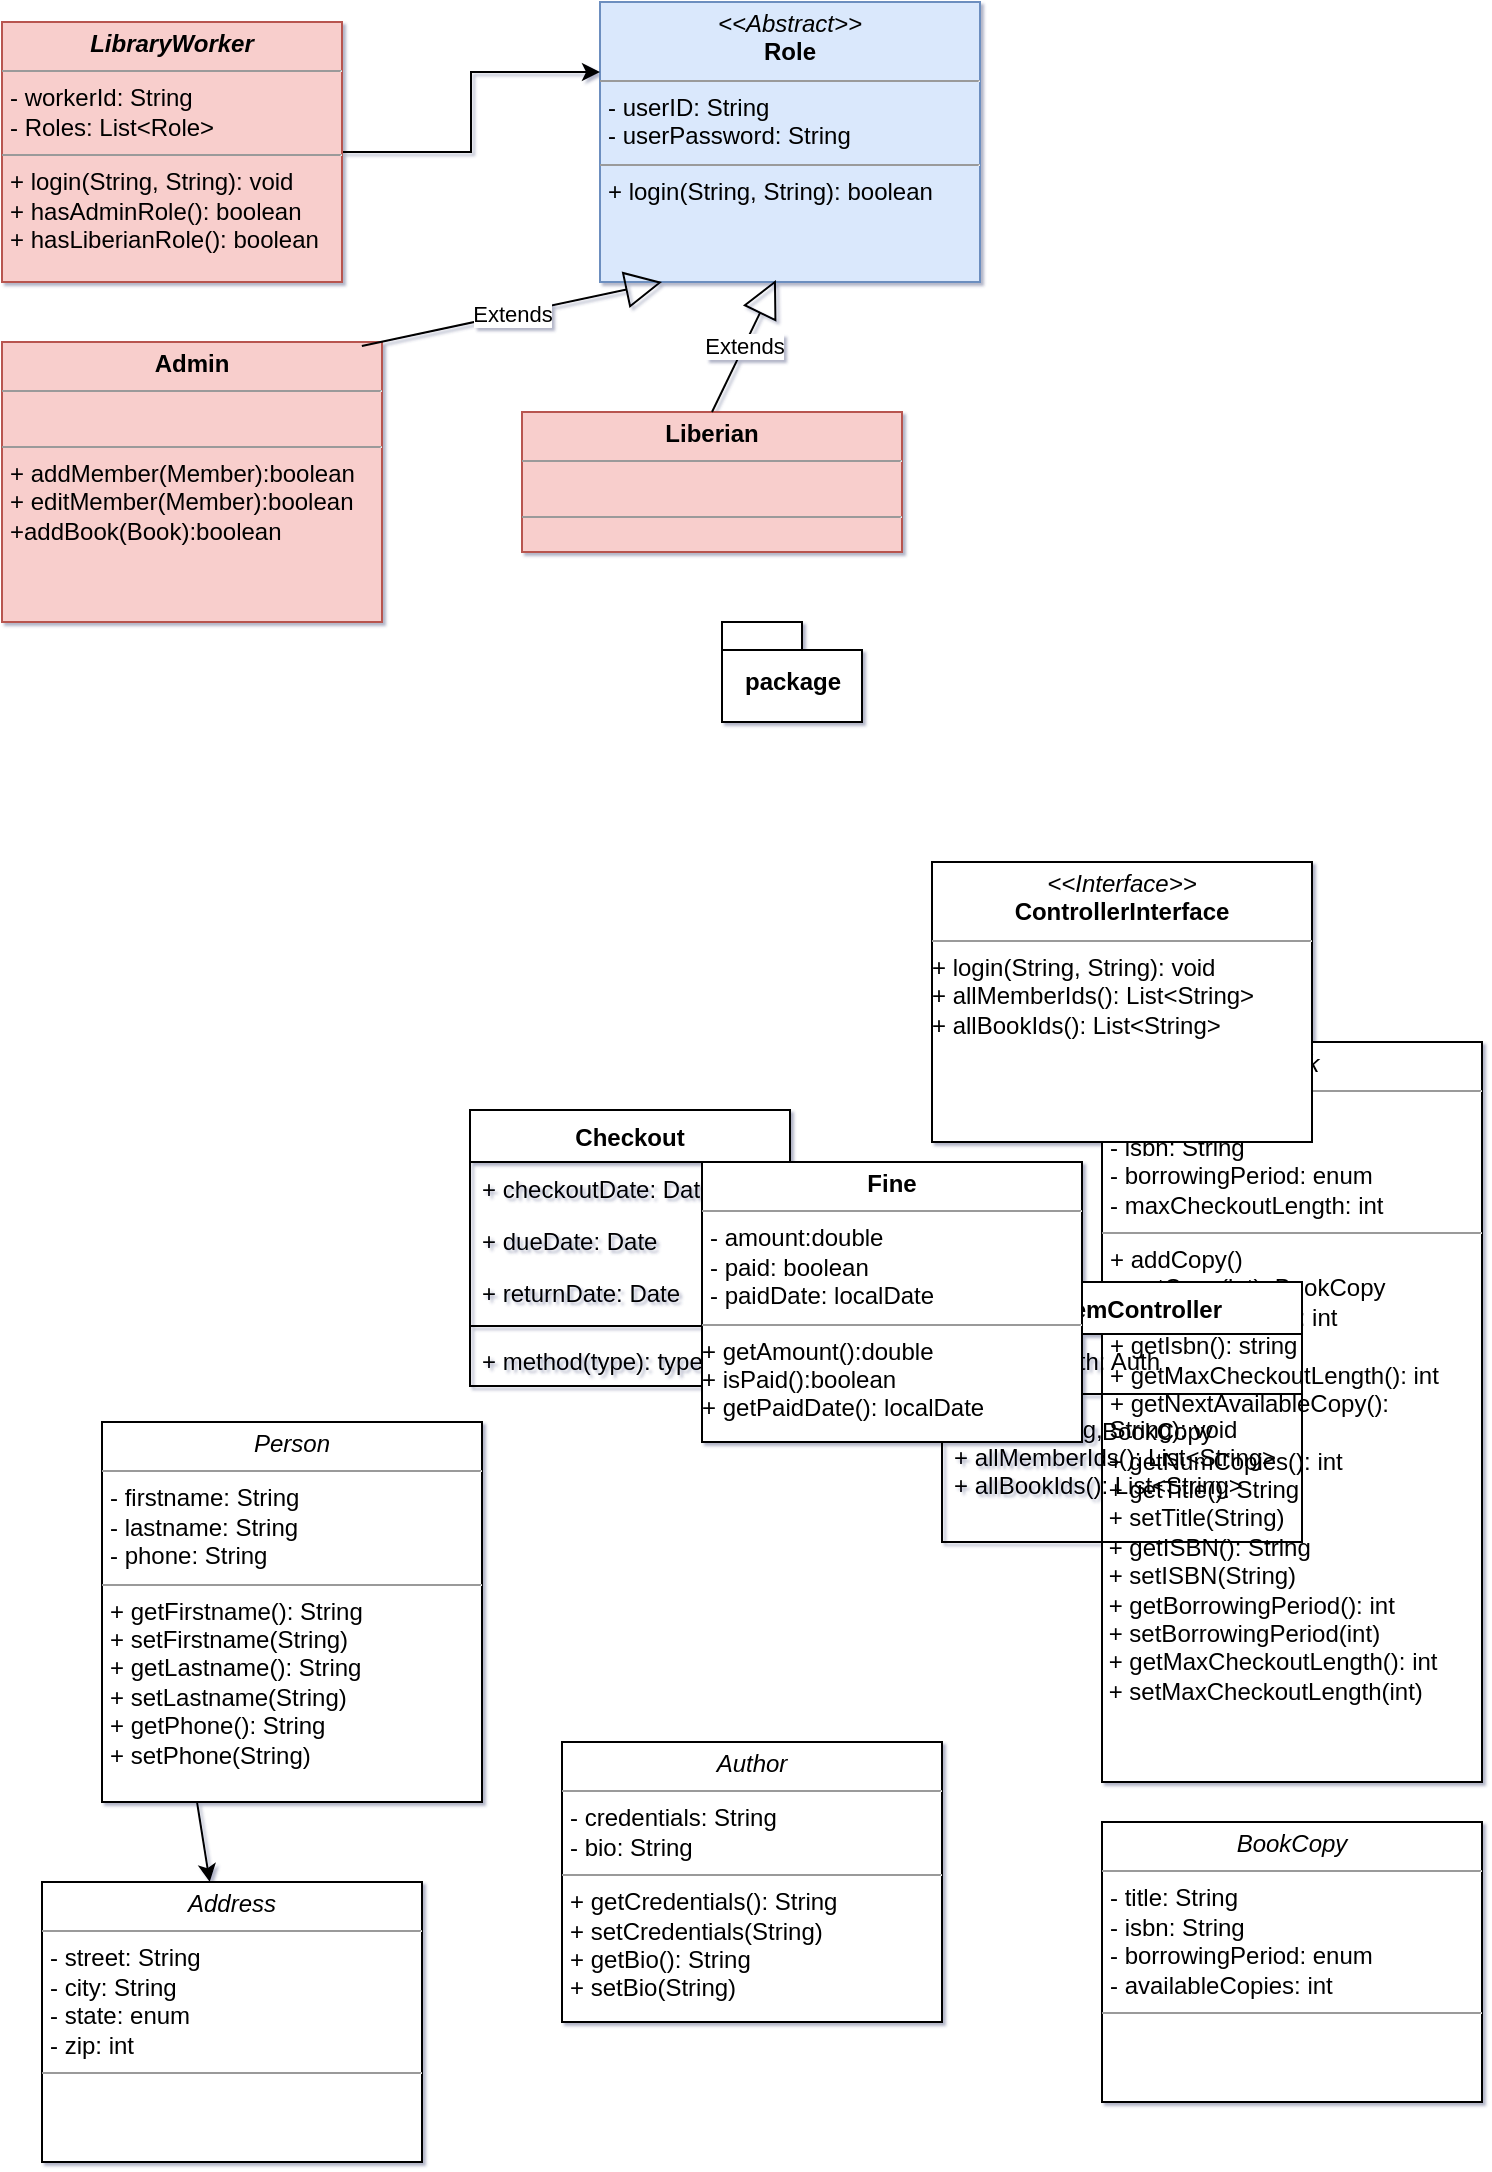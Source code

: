<mxfile version="12.8.0" type="github">
  <diagram id="C5RBs43oDa-KdzZeNtuy" name="Page-1">
    <mxGraphModel dx="981" dy="548" grid="1" gridSize="10" guides="1" tooltips="1" connect="1" arrows="1" fold="1" page="1" pageScale="1" pageWidth="827" pageHeight="1169" math="0" shadow="1">
      <root>
        <mxCell id="WIyWlLk6GJQsqaUBKTNV-0" />
        <mxCell id="WIyWlLk6GJQsqaUBKTNV-1" parent="WIyWlLk6GJQsqaUBKTNV-0" />
        <mxCell id="Q8Ta3W_mLMSd2tnhAirj-0" value="&lt;p style=&quot;margin: 0px ; margin-top: 4px ; text-align: center&quot;&gt;&lt;i&gt;&amp;lt;&amp;lt;Abstract&amp;gt;&amp;gt;&lt;/i&gt;&lt;br&gt;&lt;b&gt;Role&lt;/b&gt;&lt;/p&gt;&lt;hr size=&quot;1&quot;&gt;&lt;p style=&quot;margin: 0px ; margin-left: 4px&quot;&gt;- userID: String&lt;br&gt;- userPassword: String&lt;/p&gt;&lt;hr size=&quot;1&quot;&gt;&lt;p style=&quot;margin: 0px ; margin-left: 4px&quot;&gt;+ login(String, String): boolean&lt;br&gt;&lt;/p&gt;" style="verticalAlign=top;align=left;overflow=fill;fontSize=12;fontFamily=Helvetica;html=1;rounded=0;shadow=0;comic=0;labelBackgroundColor=none;strokeWidth=1;fillColor=#dae8fc;strokeColor=#6c8ebf;" parent="WIyWlLk6GJQsqaUBKTNV-1" vertex="1">
          <mxGeometry x="319" y="10" width="190" height="140" as="geometry" />
        </mxCell>
        <mxCell id="Q8Ta3W_mLMSd2tnhAirj-1" value="&lt;p style=&quot;margin: 0px ; margin-top: 4px ; text-align: center&quot;&gt;&lt;b&gt;Admin&lt;/b&gt;&lt;/p&gt;&lt;hr size=&quot;1&quot;&gt;&lt;p style=&quot;margin: 0px ; margin-left: 4px&quot;&gt;&lt;br&gt;&lt;/p&gt;&lt;hr size=&quot;1&quot;&gt;&lt;p style=&quot;margin: 0px ; margin-left: 4px&quot;&gt;+ addMember(Member):boolean&lt;/p&gt;&lt;p style=&quot;margin: 0px ; margin-left: 4px&quot;&gt;+ editMember(Member):boolean&lt;/p&gt;&lt;p style=&quot;margin: 0px ; margin-left: 4px&quot;&gt;+addBook(Book):boolean&lt;/p&gt;&lt;p style=&quot;margin: 0px ; margin-left: 4px&quot;&gt;&lt;br&gt;&lt;/p&gt;" style="verticalAlign=top;align=left;overflow=fill;fontSize=12;fontFamily=Helvetica;html=1;rounded=0;shadow=0;comic=0;labelBackgroundColor=none;strokeWidth=1;fillColor=#f8cecc;strokeColor=#b85450;" parent="WIyWlLk6GJQsqaUBKTNV-1" vertex="1">
          <mxGeometry x="20" y="180" width="190" height="140" as="geometry" />
        </mxCell>
        <mxCell id="oaM4HhVHp8FlAAeqx6HY-5" style="edgeStyle=orthogonalEdgeStyle;rounded=0;orthogonalLoop=1;jettySize=auto;html=1;dashed=1;endArrow=block;endFill=0;strokeWidth=1;endSize=18;entryX=0.5;entryY=1;entryDx=0;entryDy=0;" edge="1" parent="WIyWlLk6GJQsqaUBKTNV-1" source="oaM4HhVHp8FlAAeqx6HY-0" target="oaM4HhVHp8FlAAeqx6HY-11">
          <mxGeometry relative="1" as="geometry" />
        </mxCell>
        <mxCell id="N_WNCTHjJGH0J6ZBHNhc-0" value="&lt;p style=&quot;margin: 0px ; margin-top: 4px ; text-align: center&quot;&gt;&lt;i&gt;Book&lt;/i&gt;&lt;/p&gt;&lt;hr size=&quot;1&quot;&gt;&lt;p style=&quot;margin: 0px ; margin-left: 4px&quot;&gt;- title: String&lt;br&gt;- isbn: String&lt;/p&gt;&lt;p style=&quot;margin: 0px ; margin-left: 4px&quot;&gt;- borrowingPeriod: enum&lt;/p&gt;&lt;p style=&quot;margin: 0px ; margin-left: 4px&quot;&gt;-&amp;nbsp;maxCheckoutLength: int&lt;/p&gt;&lt;hr size=&quot;1&quot;&gt;&lt;p style=&quot;margin: 0px ; margin-left: 4px&quot;&gt;+ addCopy()&lt;/p&gt;&lt;p style=&quot;margin: 0px ; margin-left: 4px&quot;&gt;+ getCopy(int): BookCopy&lt;/p&gt;&lt;p style=&quot;margin: 0px ; margin-left: 4px&quot;&gt;+ getCopyNums(): int&lt;br&gt;&lt;/p&gt;&lt;p style=&quot;margin: 0px ; margin-left: 4px&quot;&gt;+&amp;nbsp;getIsbn(): string&lt;/p&gt;&lt;p style=&quot;margin: 0px ; margin-left: 4px&quot;&gt;+&amp;nbsp;getMaxCheckoutLength(): int&lt;/p&gt;&lt;p style=&quot;margin: 0px ; margin-left: 4px&quot;&gt;+ getNextAvailableCopy():&amp;nbsp;&lt;/p&gt;BookCopy&amp;nbsp;&lt;br&gt;&amp;nbsp;+&amp;nbsp;getNumCopies(): int&lt;br&gt;&amp;nbsp;+&amp;nbsp;getTitle(): String&lt;br&gt;&amp;nbsp;+&amp;nbsp;setTitle(String)&amp;nbsp;&lt;br&gt;&amp;nbsp;+&amp;nbsp;getISBN(): String&lt;br&gt;&amp;nbsp;+&amp;nbsp;setISBN(String)&amp;nbsp;&lt;br&gt;&amp;nbsp;+&amp;nbsp;getBorrowingPeriod(): int&lt;br&gt;&amp;nbsp;+ setBorrowingPeriod(int)&amp;nbsp;&lt;br&gt;&amp;nbsp;+&amp;nbsp;getMaxCheckoutLength(): int&lt;br&gt;&amp;nbsp;+ setMaxCheckoutLength(int)&amp;nbsp;" style="verticalAlign=top;align=left;overflow=fill;fontSize=12;fontFamily=Helvetica;html=1;rounded=0;shadow=0;comic=0;labelBackgroundColor=none;strokeWidth=1" vertex="1" parent="WIyWlLk6GJQsqaUBKTNV-1">
          <mxGeometry x="570" y="530" width="190" height="370" as="geometry" />
        </mxCell>
        <mxCell id="oaM4HhVHp8FlAAeqx6HY-0" value="SystemController" style="swimlane;fontStyle=1;align=center;verticalAlign=top;childLayout=stackLayout;horizontal=1;startSize=26;horizontalStack=0;resizeParent=1;resizeParentMax=0;resizeLast=0;collapsible=1;marginBottom=0;" vertex="1" parent="WIyWlLk6GJQsqaUBKTNV-1">
          <mxGeometry x="490" y="650" width="180" height="130" as="geometry" />
        </mxCell>
        <mxCell id="oaM4HhVHp8FlAAeqx6HY-1" value="+ currentAuth: Auth&#xa;" style="text;strokeColor=none;fillColor=none;align=left;verticalAlign=top;spacingLeft=4;spacingRight=4;overflow=hidden;rotatable=0;points=[[0,0.5],[1,0.5]];portConstraint=eastwest;" vertex="1" parent="oaM4HhVHp8FlAAeqx6HY-0">
          <mxGeometry y="26" width="180" height="26" as="geometry" />
        </mxCell>
        <mxCell id="oaM4HhVHp8FlAAeqx6HY-2" value="" style="line;strokeWidth=1;fillColor=none;align=left;verticalAlign=middle;spacingTop=-1;spacingLeft=3;spacingRight=3;rotatable=0;labelPosition=right;points=[];portConstraint=eastwest;" vertex="1" parent="oaM4HhVHp8FlAAeqx6HY-0">
          <mxGeometry y="52" width="180" height="8" as="geometry" />
        </mxCell>
        <mxCell id="oaM4HhVHp8FlAAeqx6HY-3" value="+ login(String, String): void&#xa;+ allMemberIds(): List&lt;String&gt;&#xa;+ allBookIds(): List&lt;String&gt;" style="text;strokeColor=none;fillColor=none;align=left;verticalAlign=top;spacingLeft=4;spacingRight=4;overflow=hidden;rotatable=0;points=[[0,0.5],[1,0.5]];portConstraint=eastwest;" vertex="1" parent="oaM4HhVHp8FlAAeqx6HY-0">
          <mxGeometry y="60" width="180" height="70" as="geometry" />
        </mxCell>
        <mxCell id="N_WNCTHjJGH0J6ZBHNhc-1" value="&lt;p style=&quot;margin: 0px ; margin-top: 4px ; text-align: center&quot;&gt;&lt;i&gt;Person&lt;/i&gt;&lt;br&gt;&lt;/p&gt;&lt;hr size=&quot;1&quot;&gt;&lt;p style=&quot;margin: 0px ; margin-left: 4px&quot;&gt;- firstname: String&lt;br&gt;- lastname: String&lt;/p&gt;&lt;p style=&quot;margin: 0px ; margin-left: 4px&quot;&gt;- phone: String&lt;br&gt;&lt;/p&gt;&lt;hr size=&quot;1&quot;&gt;&lt;p style=&quot;margin: 0px ; margin-left: 4px&quot;&gt;+ getFirstname(): String&lt;/p&gt;&lt;p style=&quot;margin: 0px ; margin-left: 4px&quot;&gt;+ setFirstname(String)&lt;br&gt;&lt;/p&gt;&lt;p style=&quot;margin: 0px 0px 0px 4px&quot;&gt;+ getLastname(): String&lt;/p&gt;&lt;p style=&quot;margin: 0px 0px 0px 4px&quot;&gt;+ setLastname(String)&lt;br&gt;&lt;/p&gt;&lt;p style=&quot;margin: 0px 0px 0px 4px&quot;&gt;+ getPhone(): String&lt;/p&gt;&lt;p style=&quot;margin: 0px 0px 0px 4px&quot;&gt;+ setPhone(String)&lt;/p&gt;&lt;p style=&quot;margin: 0px 0px 0px 4px&quot;&gt;&lt;br&gt;&lt;/p&gt;" style="verticalAlign=top;align=left;overflow=fill;fontSize=12;fontFamily=Helvetica;html=1;rounded=0;shadow=0;comic=0;labelBackgroundColor=none;strokeWidth=1" vertex="1" parent="WIyWlLk6GJQsqaUBKTNV-1">
          <mxGeometry x="70" y="720" width="190" height="190" as="geometry" />
        </mxCell>
        <mxCell id="oaM4HhVHp8FlAAeqx6HY-6" value="package" style="shape=folder;fontStyle=1;spacingTop=10;tabWidth=40;tabHeight=14;tabPosition=left;html=1;" vertex="1" parent="WIyWlLk6GJQsqaUBKTNV-1">
          <mxGeometry x="380" y="320" width="70" height="50" as="geometry" />
        </mxCell>
        <mxCell id="uN18D2bCye-AXupySbT--1" value="&lt;p style=&quot;margin: 0px ; margin-top: 4px ; text-align: center&quot;&gt;&lt;b&gt;Liberian&lt;/b&gt;&lt;/p&gt;&lt;hr size=&quot;1&quot;&gt;&lt;p style=&quot;margin: 0px ; margin-left: 4px&quot;&gt;&lt;br&gt;&lt;/p&gt;&lt;hr size=&quot;1&quot;&gt;&lt;p style=&quot;margin: 0px ; margin-left: 4px&quot;&gt;&lt;br&gt;&lt;/p&gt;" style="verticalAlign=top;align=left;overflow=fill;fontSize=12;fontFamily=Helvetica;html=1;rounded=0;shadow=0;comic=0;labelBackgroundColor=none;strokeWidth=1;fillColor=#f8cecc;strokeColor=#b85450;" vertex="1" parent="WIyWlLk6GJQsqaUBKTNV-1">
          <mxGeometry x="280" y="215" width="190" height="70" as="geometry" />
        </mxCell>
        <mxCell id="oaM4HhVHp8FlAAeqx6HY-11" value="&lt;p style=&quot;margin: 0px ; margin-top: 4px ; text-align: center&quot;&gt;&lt;i&gt;&amp;lt;&amp;lt;Interface&amp;gt;&amp;gt;&lt;/i&gt;&lt;br&gt;&lt;b&gt;ControllerInterface&lt;/b&gt;&lt;br&gt;&lt;/p&gt;&lt;hr size=&quot;1&quot;&gt;&lt;p style=&quot;margin: 0px ; margin-left: 4px&quot;&gt;&lt;/p&gt;+ login(String, String): void&lt;br style=&quot;padding: 0px ; margin: 0px&quot;&gt;+ allMemberIds(): List&amp;lt;String&amp;gt;&lt;br style=&quot;padding: 0px ; margin: 0px&quot;&gt;+ allBookIds(): List&amp;lt;String&amp;gt;" style="verticalAlign=top;align=left;overflow=fill;fontSize=12;fontFamily=Helvetica;html=1;" vertex="1" parent="WIyWlLk6GJQsqaUBKTNV-1">
          <mxGeometry x="485" y="440" width="190" height="140" as="geometry" />
        </mxCell>
        <mxCell id="N_WNCTHjJGH0J6ZBHNhc-2" value="&lt;p style=&quot;margin: 0px ; margin-top: 4px ; text-align: center&quot;&gt;&lt;i&gt;Address&lt;/i&gt;&lt;/p&gt;&lt;hr size=&quot;1&quot;&gt;&lt;p style=&quot;margin: 0px ; margin-left: 4px&quot;&gt;- street: String&lt;br&gt;- city: String&lt;/p&gt;&lt;p style=&quot;margin: 0px ; margin-left: 4px&quot;&gt;- state: enum&lt;/p&gt;&lt;p style=&quot;margin: 0px ; margin-left: 4px&quot;&gt;- zip: int&lt;/p&gt;&lt;hr size=&quot;1&quot;&gt;&lt;p style=&quot;margin: 0px ; margin-left: 4px&quot;&gt;&lt;br&gt;&lt;/p&gt;" style="verticalAlign=top;align=left;overflow=fill;fontSize=12;fontFamily=Helvetica;html=1;rounded=0;shadow=0;comic=0;labelBackgroundColor=none;strokeWidth=1" vertex="1" parent="WIyWlLk6GJQsqaUBKTNV-1">
          <mxGeometry x="40" y="950" width="190" height="140" as="geometry" />
        </mxCell>
        <mxCell id="oaM4HhVHp8FlAAeqx6HY-16" value="Checkout" style="swimlane;fontStyle=1;align=center;verticalAlign=top;childLayout=stackLayout;horizontal=1;startSize=26;horizontalStack=0;resizeParent=1;resizeParentMax=0;resizeLast=0;collapsible=1;marginBottom=0;" vertex="1" parent="WIyWlLk6GJQsqaUBKTNV-1">
          <mxGeometry x="254" y="564" width="160" height="138" as="geometry" />
        </mxCell>
        <mxCell id="oaM4HhVHp8FlAAeqx6HY-17" value="+ checkoutDate: Date" style="text;strokeColor=none;fillColor=none;align=left;verticalAlign=top;spacingLeft=4;spacingRight=4;overflow=hidden;rotatable=0;points=[[0,0.5],[1,0.5]];portConstraint=eastwest;" vertex="1" parent="oaM4HhVHp8FlAAeqx6HY-16">
          <mxGeometry y="26" width="160" height="26" as="geometry" />
        </mxCell>
        <mxCell id="oaM4HhVHp8FlAAeqx6HY-20" value="+ dueDate: Date" style="text;strokeColor=none;fillColor=none;align=left;verticalAlign=top;spacingLeft=4;spacingRight=4;overflow=hidden;rotatable=0;points=[[0,0.5],[1,0.5]];portConstraint=eastwest;" vertex="1" parent="oaM4HhVHp8FlAAeqx6HY-16">
          <mxGeometry y="52" width="160" height="26" as="geometry" />
        </mxCell>
        <mxCell id="oaM4HhVHp8FlAAeqx6HY-31" value="+ returnDate: Date" style="text;strokeColor=none;fillColor=none;align=left;verticalAlign=top;spacingLeft=4;spacingRight=4;overflow=hidden;rotatable=0;points=[[0,0.5],[1,0.5]];portConstraint=eastwest;" vertex="1" parent="oaM4HhVHp8FlAAeqx6HY-16">
          <mxGeometry y="78" width="160" height="26" as="geometry" />
        </mxCell>
        <mxCell id="oaM4HhVHp8FlAAeqx6HY-18" value="" style="line;strokeWidth=1;fillColor=none;align=left;verticalAlign=middle;spacingTop=-1;spacingLeft=3;spacingRight=3;rotatable=0;labelPosition=right;points=[];portConstraint=eastwest;" vertex="1" parent="oaM4HhVHp8FlAAeqx6HY-16">
          <mxGeometry y="104" width="160" height="8" as="geometry" />
        </mxCell>
        <mxCell id="oaM4HhVHp8FlAAeqx6HY-19" value="+ method(type): type" style="text;strokeColor=none;fillColor=none;align=left;verticalAlign=top;spacingLeft=4;spacingRight=4;overflow=hidden;rotatable=0;points=[[0,0.5],[1,0.5]];portConstraint=eastwest;" vertex="1" parent="oaM4HhVHp8FlAAeqx6HY-16">
          <mxGeometry y="112" width="160" height="26" as="geometry" />
        </mxCell>
        <mxCell id="uN18D2bCye-AXupySbT--6" style="edgeStyle=orthogonalEdgeStyle;rounded=0;orthogonalLoop=1;jettySize=auto;html=1;exitX=1;exitY=0.5;exitDx=0;exitDy=0;entryX=0;entryY=0.25;entryDx=0;entryDy=0;" edge="1" parent="WIyWlLk6GJQsqaUBKTNV-1" source="uN18D2bCye-AXupySbT--5" target="Q8Ta3W_mLMSd2tnhAirj-0">
          <mxGeometry relative="1" as="geometry" />
        </mxCell>
        <mxCell id="N_WNCTHjJGH0J6ZBHNhc-3" value="" style="endArrow=classic;html=1;exitX=0.25;exitY=1;exitDx=0;exitDy=0;" edge="1" parent="WIyWlLk6GJQsqaUBKTNV-1" source="N_WNCTHjJGH0J6ZBHNhc-1" target="N_WNCTHjJGH0J6ZBHNhc-2">
          <mxGeometry width="50" height="50" relative="1" as="geometry">
            <mxPoint x="390" y="800" as="sourcePoint" />
            <mxPoint x="440" y="750" as="targetPoint" />
          </mxGeometry>
        </mxCell>
        <mxCell id="uN18D2bCye-AXupySbT--5" value="&lt;p style=&quot;margin: 0px ; margin-top: 4px ; text-align: center&quot;&gt;&lt;i&gt;&lt;b&gt;LibraryWorker&lt;/b&gt;&lt;/i&gt;&lt;/p&gt;&lt;hr size=&quot;1&quot;&gt;&lt;p style=&quot;margin: 0px ; margin-left: 4px&quot;&gt;- workerId: String&lt;br&gt;- Roles: List&amp;lt;Role&amp;gt;&lt;/p&gt;&lt;hr size=&quot;1&quot;&gt;&lt;p style=&quot;margin: 0px ; margin-left: 4px&quot;&gt;+ login(String, String): void&lt;br&gt;+ hasAdminRole(): boolean&lt;/p&gt;&lt;p style=&quot;margin: 0px ; margin-left: 4px&quot;&gt;+ hasLiberianRole(): boolean&lt;br&gt;&lt;/p&gt;&lt;p style=&quot;margin: 0px ; margin-left: 4px&quot;&gt;&lt;br&gt;&lt;/p&gt;" style="verticalAlign=top;align=left;overflow=fill;fontSize=12;fontFamily=Helvetica;html=1;rounded=0;shadow=0;comic=0;labelBackgroundColor=none;strokeWidth=1;fillColor=#f8cecc;strokeColor=#b85450;" vertex="1" parent="WIyWlLk6GJQsqaUBKTNV-1">
          <mxGeometry x="20" y="20" width="170" height="130" as="geometry" />
        </mxCell>
        <mxCell id="N_WNCTHjJGH0J6ZBHNhc-4" value="&lt;p style=&quot;margin: 0px ; margin-top: 4px ; text-align: center&quot;&gt;&lt;i&gt;Author&lt;/i&gt;&lt;/p&gt;&lt;hr size=&quot;1&quot;&gt;&lt;p style=&quot;margin: 0px ; margin-left: 4px&quot;&gt;- credentials: String&lt;br&gt;- bio: String&lt;/p&gt;&lt;hr size=&quot;1&quot;&gt;&lt;p style=&quot;margin: 0px 0px 0px 4px&quot;&gt;+ getCredentials(): String&lt;/p&gt;&lt;p style=&quot;margin: 0px 0px 0px 4px&quot;&gt;+ setCredentials(String)&lt;/p&gt;&lt;p style=&quot;margin: 0px 0px 0px 4px&quot;&gt;+ getBio(): String&lt;/p&gt;&lt;p style=&quot;margin: 0px 0px 0px 4px&quot;&gt;+ setBio(String)&lt;/p&gt;" style="verticalAlign=top;align=left;overflow=fill;fontSize=12;fontFamily=Helvetica;html=1;rounded=0;shadow=0;comic=0;labelBackgroundColor=none;strokeWidth=1" vertex="1" parent="WIyWlLk6GJQsqaUBKTNV-1">
          <mxGeometry x="300" y="880" width="190" height="140" as="geometry" />
        </mxCell>
        <mxCell id="N_WNCTHjJGH0J6ZBHNhc-5" value="&lt;p style=&quot;margin: 0px ; margin-top: 4px ; text-align: center&quot;&gt;&lt;i&gt;BookCopy&lt;/i&gt;&lt;/p&gt;&lt;hr size=&quot;1&quot;&gt;&lt;p style=&quot;margin: 0px ; margin-left: 4px&quot;&gt;- title: String&lt;br&gt;- isbn: String&lt;/p&gt;&lt;p style=&quot;margin: 0px ; margin-left: 4px&quot;&gt;- borrowingPeriod: enum&lt;/p&gt;&lt;p style=&quot;margin: 0px ; margin-left: 4px&quot;&gt;- availableCopies: int&lt;/p&gt;&lt;hr size=&quot;1&quot;&gt;&lt;p style=&quot;margin: 0px ; margin-left: 4px&quot;&gt;&lt;br&gt;&lt;/p&gt;" style="verticalAlign=top;align=left;overflow=fill;fontSize=12;fontFamily=Helvetica;html=1;rounded=0;shadow=0;comic=0;labelBackgroundColor=none;strokeWidth=1" vertex="1" parent="WIyWlLk6GJQsqaUBKTNV-1">
          <mxGeometry x="570" y="920" width="190" height="140" as="geometry" />
        </mxCell>
        <mxCell id="uN18D2bCye-AXupySbT--7" value="&lt;p style=&quot;margin: 0px ; margin-top: 4px ; text-align: center&quot;&gt;&lt;b&gt;Fine&lt;/b&gt;&lt;/p&gt;&lt;hr size=&quot;1&quot;&gt;&lt;p style=&quot;margin: 0px ; margin-left: 4px&quot;&gt;- amount:double&lt;/p&gt;&lt;p style=&quot;margin: 0px ; margin-left: 4px&quot;&gt;- paid: boolean&lt;/p&gt;&lt;p style=&quot;margin: 0px ; margin-left: 4px&quot;&gt;- paidDate: localDate&lt;br&gt;&lt;/p&gt;&lt;hr size=&quot;1&quot;&gt;&lt;div&gt;+ getAmount():double&lt;/div&gt;&lt;div&gt;+ isPaid():boolean&lt;/div&gt;&lt;div&gt;+ getPaidDate(): localDate&lt;br&gt;&lt;/div&gt;" style="verticalAlign=top;align=left;overflow=fill;fontSize=12;fontFamily=Helvetica;html=1;rounded=0;shadow=0;comic=0;labelBackgroundColor=none;strokeWidth=1" vertex="1" parent="WIyWlLk6GJQsqaUBKTNV-1">
          <mxGeometry x="370" y="590" width="190" height="140" as="geometry" />
        </mxCell>
        <mxCell id="uN18D2bCye-AXupySbT--8" value="Extends" style="endArrow=block;endSize=16;endFill=0;html=1;exitX=0.5;exitY=0;exitDx=0;exitDy=0;entryX=0.463;entryY=0.993;entryDx=0;entryDy=0;entryPerimeter=0;" edge="1" parent="WIyWlLk6GJQsqaUBKTNV-1" source="uN18D2bCye-AXupySbT--1" target="Q8Ta3W_mLMSd2tnhAirj-0">
          <mxGeometry width="160" relative="1" as="geometry">
            <mxPoint x="450" y="210" as="sourcePoint" />
            <mxPoint x="430" y="150" as="targetPoint" />
          </mxGeometry>
        </mxCell>
        <mxCell id="uN18D2bCye-AXupySbT--10" value="Extends" style="endArrow=block;endSize=16;endFill=0;html=1;exitX=0.947;exitY=0.014;exitDx=0;exitDy=0;exitPerimeter=0;" edge="1" parent="WIyWlLk6GJQsqaUBKTNV-1" source="Q8Ta3W_mLMSd2tnhAirj-1">
          <mxGeometry width="160" relative="1" as="geometry">
            <mxPoint x="190" y="150" as="sourcePoint" />
            <mxPoint x="350" y="150" as="targetPoint" />
          </mxGeometry>
        </mxCell>
      </root>
    </mxGraphModel>
  </diagram>
</mxfile>
